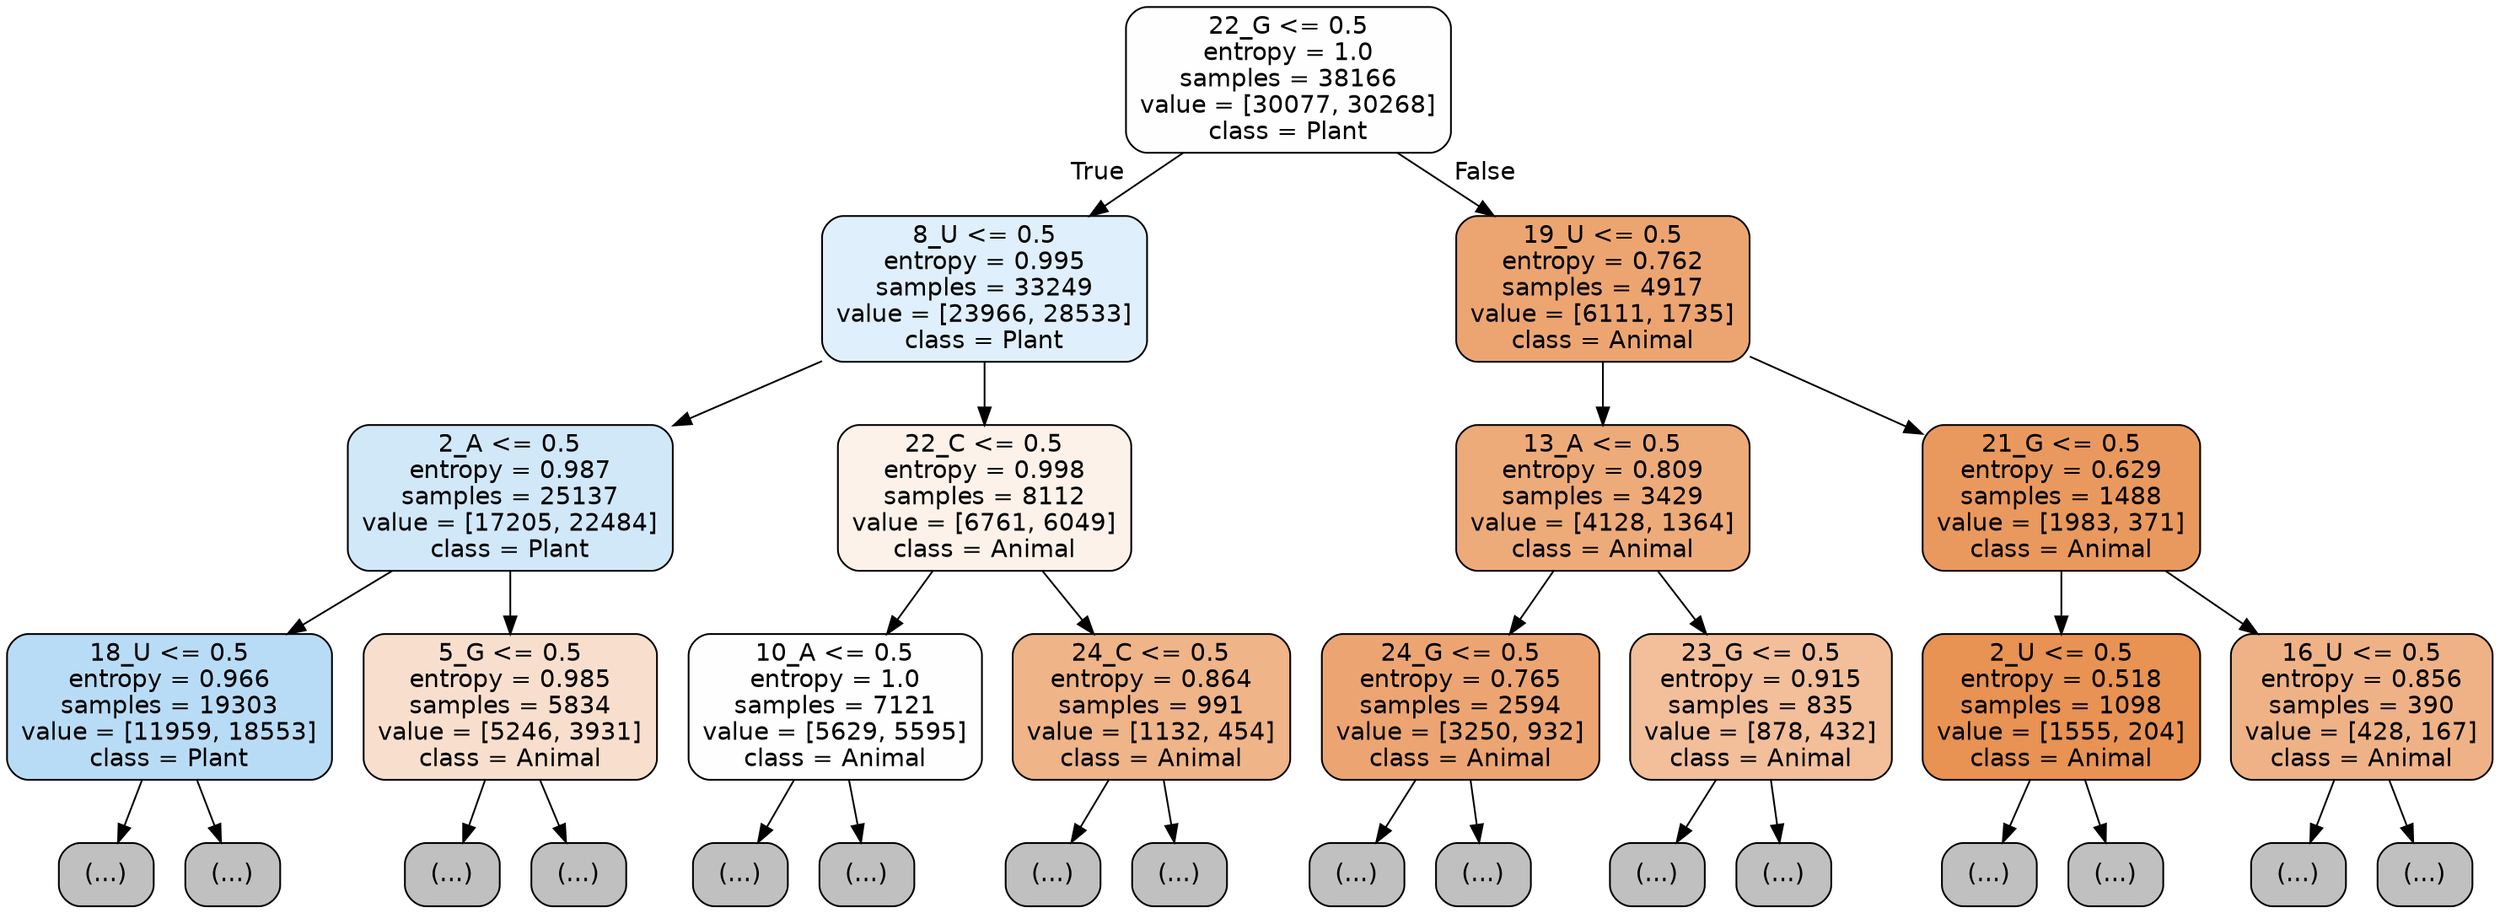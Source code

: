 digraph Tree {
node [shape=box, style="filled, rounded", color="black", fontname="helvetica"] ;
edge [fontname="helvetica"] ;
0 [label="22_G <= 0.5\nentropy = 1.0\nsamples = 38166\nvalue = [30077, 30268]\nclass = Plant", fillcolor="#fefeff"] ;
1 [label="8_U <= 0.5\nentropy = 0.995\nsamples = 33249\nvalue = [23966, 28533]\nclass = Plant", fillcolor="#dfeffb"] ;
0 -> 1 [labeldistance=2.5, labelangle=45, headlabel="True"] ;
2 [label="2_A <= 0.5\nentropy = 0.987\nsamples = 25137\nvalue = [17205, 22484]\nclass = Plant", fillcolor="#d1e8f9"] ;
1 -> 2 ;
3 [label="18_U <= 0.5\nentropy = 0.966\nsamples = 19303\nvalue = [11959, 18553]\nclass = Plant", fillcolor="#b9dcf6"] ;
2 -> 3 ;
4 [label="(...)", fillcolor="#C0C0C0"] ;
3 -> 4 ;
5987 [label="(...)", fillcolor="#C0C0C0"] ;
3 -> 5987 ;
8084 [label="5_G <= 0.5\nentropy = 0.985\nsamples = 5834\nvalue = [5246, 3931]\nclass = Animal", fillcolor="#f8dfcd"] ;
2 -> 8084 ;
8085 [label="(...)", fillcolor="#C0C0C0"] ;
8084 -> 8085 ;
9872 [label="(...)", fillcolor="#C0C0C0"] ;
8084 -> 9872 ;
10633 [label="22_C <= 0.5\nentropy = 0.998\nsamples = 8112\nvalue = [6761, 6049]\nclass = Animal", fillcolor="#fcf2ea"] ;
1 -> 10633 ;
10634 [label="10_A <= 0.5\nentropy = 1.0\nsamples = 7121\nvalue = [5629, 5595]\nclass = Animal", fillcolor="#fffefe"] ;
10633 -> 10634 ;
10635 [label="(...)", fillcolor="#C0C0C0"] ;
10634 -> 10635 ;
13426 [label="(...)", fillcolor="#C0C0C0"] ;
10634 -> 13426 ;
14215 [label="24_C <= 0.5\nentropy = 0.864\nsamples = 991\nvalue = [1132, 454]\nclass = Animal", fillcolor="#efb488"] ;
10633 -> 14215 ;
14216 [label="(...)", fillcolor="#C0C0C0"] ;
14215 -> 14216 ;
14641 [label="(...)", fillcolor="#C0C0C0"] ;
14215 -> 14641 ;
14674 [label="19_U <= 0.5\nentropy = 0.762\nsamples = 4917\nvalue = [6111, 1735]\nclass = Animal", fillcolor="#eca571"] ;
0 -> 14674 [labeldistance=2.5, labelangle=-45, headlabel="False"] ;
14675 [label="13_A <= 0.5\nentropy = 0.809\nsamples = 3429\nvalue = [4128, 1364]\nclass = Animal", fillcolor="#eeab7a"] ;
14674 -> 14675 ;
14676 [label="24_G <= 0.5\nentropy = 0.765\nsamples = 2594\nvalue = [3250, 932]\nclass = Animal", fillcolor="#eca572"] ;
14675 -> 14676 ;
14677 [label="(...)", fillcolor="#C0C0C0"] ;
14676 -> 14677 ;
15802 [label="(...)", fillcolor="#C0C0C0"] ;
14676 -> 15802 ;
15857 [label="23_G <= 0.5\nentropy = 0.915\nsamples = 835\nvalue = [878, 432]\nclass = Animal", fillcolor="#f2bf9a"] ;
14675 -> 15857 ;
15858 [label="(...)", fillcolor="#C0C0C0"] ;
15857 -> 15858 ;
16185 [label="(...)", fillcolor="#C0C0C0"] ;
15857 -> 16185 ;
16242 [label="21_G <= 0.5\nentropy = 0.629\nsamples = 1488\nvalue = [1983, 371]\nclass = Animal", fillcolor="#ea995e"] ;
14674 -> 16242 ;
16243 [label="2_U <= 0.5\nentropy = 0.518\nsamples = 1098\nvalue = [1555, 204]\nclass = Animal", fillcolor="#e89253"] ;
16242 -> 16243 ;
16244 [label="(...)", fillcolor="#C0C0C0"] ;
16243 -> 16244 ;
16417 [label="(...)", fillcolor="#C0C0C0"] ;
16243 -> 16417 ;
16510 [label="16_U <= 0.5\nentropy = 0.856\nsamples = 390\nvalue = [428, 167]\nclass = Animal", fillcolor="#efb286"] ;
16242 -> 16510 ;
16511 [label="(...)", fillcolor="#C0C0C0"] ;
16510 -> 16511 ;
16642 [label="(...)", fillcolor="#C0C0C0"] ;
16510 -> 16642 ;
}